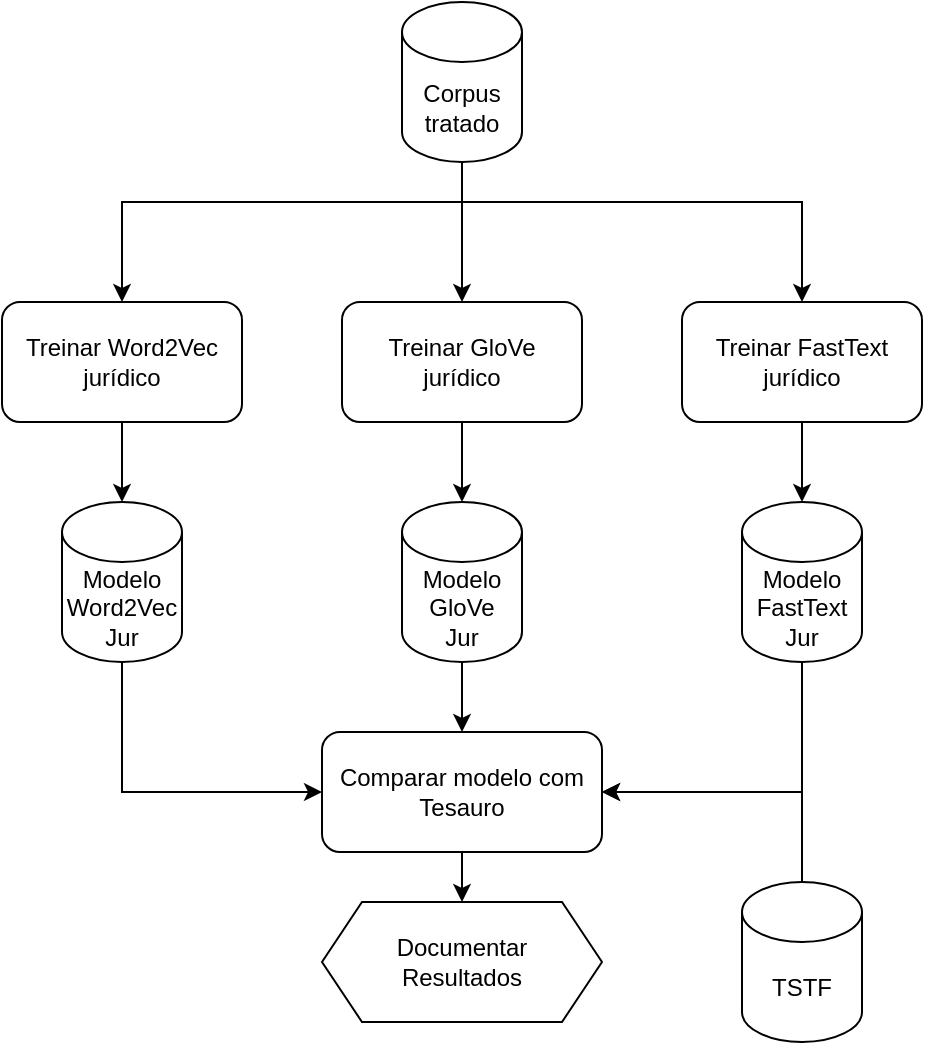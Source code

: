 <mxfile version="13.7.9" type="device"><diagram id="agJdq-5lCO1JHtory5CR" name="Página-1"><mxGraphModel dx="1024" dy="592" grid="1" gridSize="10" guides="1" tooltips="1" connect="1" arrows="1" fold="1" page="1" pageScale="1" pageWidth="827" pageHeight="1169" math="0" shadow="0"><root><mxCell id="0"/><mxCell id="1" parent="0"/><mxCell id="s7CRqx9vot_owAFTNRwX-1" style="edgeStyle=orthogonalEdgeStyle;rounded=0;orthogonalLoop=1;jettySize=auto;html=1;entryX=0;entryY=0.5;entryDx=0;entryDy=0;" parent="1" source="s7CRqx9vot_owAFTNRwX-2" edge="1"><mxGeometry relative="1" as="geometry"><mxPoint x="181" y="100" as="targetPoint"/></mxGeometry></mxCell><mxCell id="s7CRqx9vot_owAFTNRwX-5" style="edgeStyle=orthogonalEdgeStyle;rounded=0;orthogonalLoop=1;jettySize=auto;html=1;" parent="1" source="s7CRqx9vot_owAFTNRwX-8" target="s7CRqx9vot_owAFTNRwX-10" edge="1"><mxGeometry relative="1" as="geometry"><Array as="points"><mxPoint x="251" y="160"/><mxPoint x="81" y="160"/></Array></mxGeometry></mxCell><mxCell id="s7CRqx9vot_owAFTNRwX-6" style="edgeStyle=orthogonalEdgeStyle;rounded=0;orthogonalLoop=1;jettySize=auto;html=1;" parent="1" source="s7CRqx9vot_owAFTNRwX-8" target="s7CRqx9vot_owAFTNRwX-12" edge="1"><mxGeometry relative="1" as="geometry"><Array as="points"><mxPoint x="251" y="160"/><mxPoint x="251" y="160"/></Array></mxGeometry></mxCell><mxCell id="s7CRqx9vot_owAFTNRwX-7" style="edgeStyle=orthogonalEdgeStyle;rounded=0;orthogonalLoop=1;jettySize=auto;html=1;entryX=0.5;entryY=0;entryDx=0;entryDy=0;" parent="1" source="s7CRqx9vot_owAFTNRwX-8" target="s7CRqx9vot_owAFTNRwX-14" edge="1"><mxGeometry relative="1" as="geometry"><Array as="points"><mxPoint x="251" y="160"/><mxPoint x="421" y="160"/></Array></mxGeometry></mxCell><mxCell id="s7CRqx9vot_owAFTNRwX-8" value="Corpus&lt;br&gt;tratado" style="shape=cylinder3;whiteSpace=wrap;html=1;boundedLbl=1;backgroundOutline=1;size=15;" parent="1" vertex="1"><mxGeometry x="221" y="60" width="60" height="80" as="geometry"/></mxCell><mxCell id="s7CRqx9vot_owAFTNRwX-9" style="edgeStyle=orthogonalEdgeStyle;rounded=0;orthogonalLoop=1;jettySize=auto;html=1;entryX=0.5;entryY=0;entryDx=0;entryDy=0;entryPerimeter=0;" parent="1" source="s7CRqx9vot_owAFTNRwX-10" target="s7CRqx9vot_owAFTNRwX-18" edge="1"><mxGeometry relative="1" as="geometry"/></mxCell><mxCell id="s7CRqx9vot_owAFTNRwX-10" value="Treinar Word2Vec jurídico" style="rounded=1;whiteSpace=wrap;html=1;" parent="1" vertex="1"><mxGeometry x="21" y="210" width="120" height="60" as="geometry"/></mxCell><mxCell id="s7CRqx9vot_owAFTNRwX-11" style="edgeStyle=orthogonalEdgeStyle;rounded=0;orthogonalLoop=1;jettySize=auto;html=1;" parent="1" source="s7CRqx9vot_owAFTNRwX-12" target="s7CRqx9vot_owAFTNRwX-20" edge="1"><mxGeometry relative="1" as="geometry"/></mxCell><mxCell id="s7CRqx9vot_owAFTNRwX-12" value="Treinar GloVe &lt;br&gt;jurídico" style="rounded=1;whiteSpace=wrap;html=1;" parent="1" vertex="1"><mxGeometry x="191" y="210" width="120" height="60" as="geometry"/></mxCell><mxCell id="s7CRqx9vot_owAFTNRwX-13" style="edgeStyle=orthogonalEdgeStyle;rounded=0;orthogonalLoop=1;jettySize=auto;html=1;" parent="1" source="s7CRqx9vot_owAFTNRwX-14" target="s7CRqx9vot_owAFTNRwX-22" edge="1"><mxGeometry relative="1" as="geometry"/></mxCell><mxCell id="s7CRqx9vot_owAFTNRwX-14" value="Treinar FastText&lt;br&gt;jurídico" style="rounded=1;whiteSpace=wrap;html=1;" parent="1" vertex="1"><mxGeometry x="361" y="210" width="120" height="60" as="geometry"/></mxCell><mxCell id="s7CRqx9vot_owAFTNRwX-15" style="edgeStyle=orthogonalEdgeStyle;rounded=0;orthogonalLoop=1;jettySize=auto;html=1;entryX=0.5;entryY=0;entryDx=0;entryDy=0;entryPerimeter=0;" parent="1" source="s7CRqx9vot_owAFTNRwX-16" edge="1"><mxGeometry relative="1" as="geometry"><mxPoint x="251" y="510" as="targetPoint"/></mxGeometry></mxCell><mxCell id="s7CRqx9vot_owAFTNRwX-16" value="Comparar modelo com Tesauro" style="rounded=1;whiteSpace=wrap;html=1;" parent="1" vertex="1"><mxGeometry x="181" y="425" width="140" height="60" as="geometry"/></mxCell><mxCell id="s7CRqx9vot_owAFTNRwX-17" style="edgeStyle=orthogonalEdgeStyle;rounded=0;orthogonalLoop=1;jettySize=auto;html=1;entryX=0;entryY=0.5;entryDx=0;entryDy=0;exitX=0.5;exitY=1;exitDx=0;exitDy=0;exitPerimeter=0;" parent="1" source="s7CRqx9vot_owAFTNRwX-18" target="s7CRqx9vot_owAFTNRwX-16" edge="1"><mxGeometry relative="1" as="geometry"/></mxCell><mxCell id="s7CRqx9vot_owAFTNRwX-18" value="Modelo Word2Vec&lt;br&gt;Jur" style="shape=cylinder3;whiteSpace=wrap;html=1;boundedLbl=1;backgroundOutline=1;size=15;" parent="1" vertex="1"><mxGeometry x="51" y="310" width="60" height="80" as="geometry"/></mxCell><mxCell id="s7CRqx9vot_owAFTNRwX-19" style="edgeStyle=orthogonalEdgeStyle;rounded=0;orthogonalLoop=1;jettySize=auto;html=1;exitX=0.5;exitY=1;exitDx=0;exitDy=0;exitPerimeter=0;entryX=0.5;entryY=0;entryDx=0;entryDy=0;" parent="1" source="s7CRqx9vot_owAFTNRwX-20" target="s7CRqx9vot_owAFTNRwX-16" edge="1"><mxGeometry relative="1" as="geometry"/></mxCell><mxCell id="s7CRqx9vot_owAFTNRwX-20" value="Modelo GloVe&lt;br&gt;Jur" style="shape=cylinder3;whiteSpace=wrap;html=1;boundedLbl=1;backgroundOutline=1;size=15;" parent="1" vertex="1"><mxGeometry x="221" y="310" width="60" height="80" as="geometry"/></mxCell><mxCell id="s7CRqx9vot_owAFTNRwX-21" style="edgeStyle=orthogonalEdgeStyle;rounded=0;orthogonalLoop=1;jettySize=auto;html=1;exitX=0.5;exitY=1;exitDx=0;exitDy=0;exitPerimeter=0;entryX=1;entryY=0.5;entryDx=0;entryDy=0;" parent="1" source="s7CRqx9vot_owAFTNRwX-22" target="s7CRqx9vot_owAFTNRwX-16" edge="1"><mxGeometry relative="1" as="geometry"/></mxCell><mxCell id="s7CRqx9vot_owAFTNRwX-22" value="Modelo FastText&lt;br&gt;Jur" style="shape=cylinder3;whiteSpace=wrap;html=1;boundedLbl=1;backgroundOutline=1;size=15;" parent="1" vertex="1"><mxGeometry x="391" y="310" width="60" height="80" as="geometry"/></mxCell><mxCell id="s7CRqx9vot_owAFTNRwX-23" value="Documentar&lt;br&gt;Resultados" style="shape=hexagon;perimeter=hexagonPerimeter2;whiteSpace=wrap;html=1;fixedSize=1;" parent="1" vertex="1"><mxGeometry x="181" y="510" width="140" height="60" as="geometry"/></mxCell><mxCell id="s7CRqx9vot_owAFTNRwX-24" value="TSTF" style="shape=cylinder3;whiteSpace=wrap;html=1;boundedLbl=1;backgroundOutline=1;size=15;" parent="1" vertex="1"><mxGeometry x="391" y="500" width="60" height="80" as="geometry"/></mxCell><mxCell id="s7CRqx9vot_owAFTNRwX-25" style="edgeStyle=orthogonalEdgeStyle;rounded=0;orthogonalLoop=1;jettySize=auto;html=1;entryX=1;entryY=0.5;entryDx=0;entryDy=0;exitX=0.5;exitY=0;exitDx=0;exitDy=0;exitPerimeter=0;" parent="1" source="s7CRqx9vot_owAFTNRwX-24" target="s7CRqx9vot_owAFTNRwX-16" edge="1"><mxGeometry relative="1" as="geometry"/></mxCell></root></mxGraphModel></diagram></mxfile>